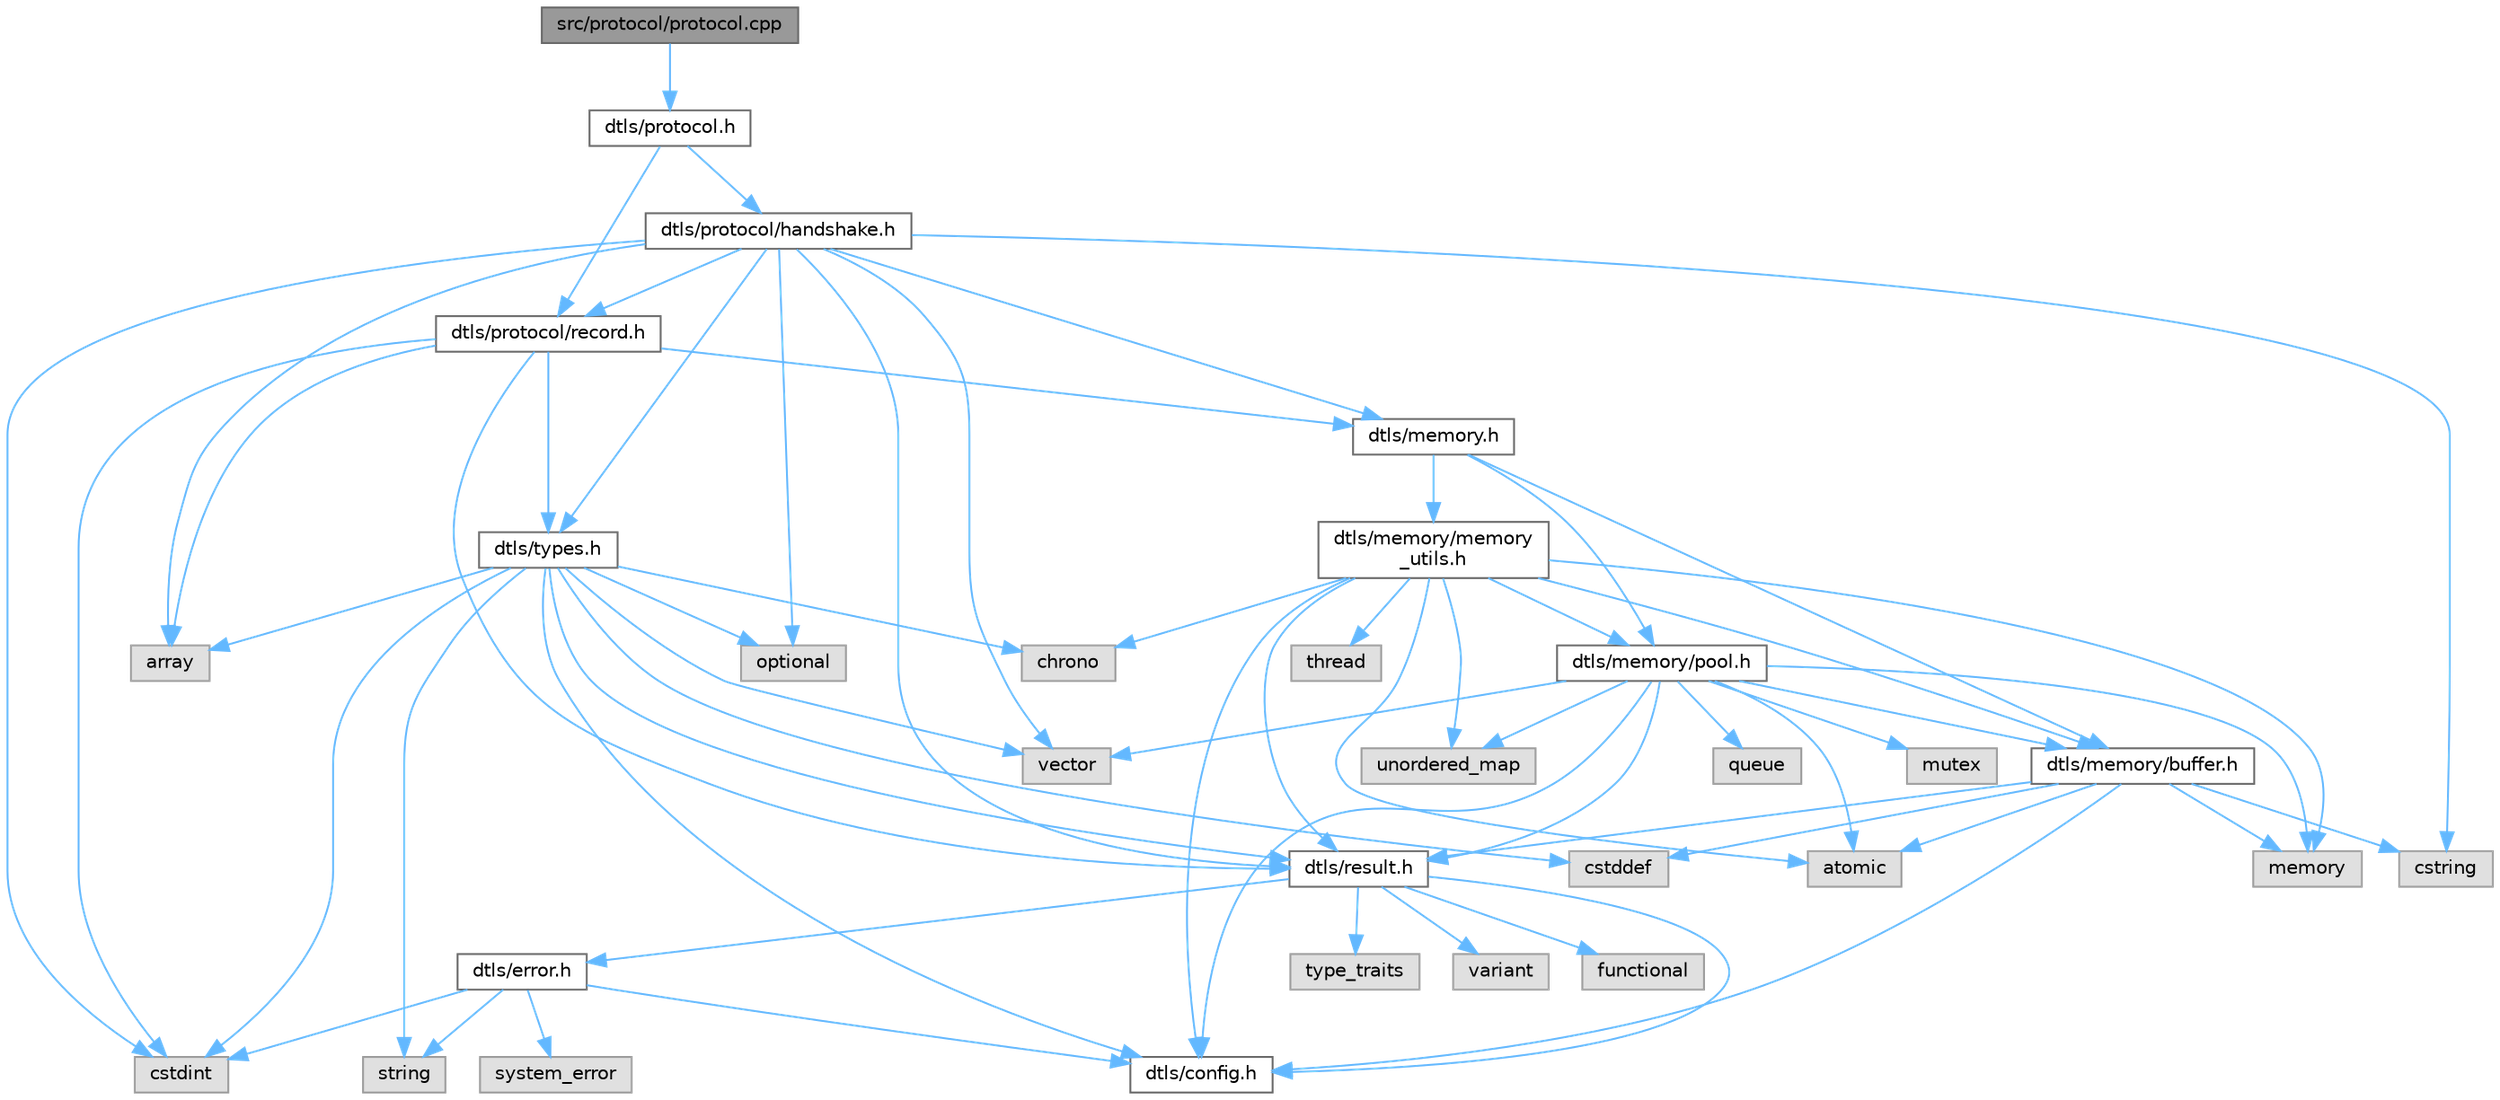 digraph "src/protocol/protocol.cpp"
{
 // LATEX_PDF_SIZE
  bgcolor="transparent";
  edge [fontname=Helvetica,fontsize=10,labelfontname=Helvetica,labelfontsize=10];
  node [fontname=Helvetica,fontsize=10,shape=box,height=0.2,width=0.4];
  Node1 [id="Node000001",label="src/protocol/protocol.cpp",height=0.2,width=0.4,color="gray40", fillcolor="grey60", style="filled", fontcolor="black",tooltip=" "];
  Node1 -> Node2 [id="edge1_Node000001_Node000002",color="steelblue1",style="solid",tooltip=" "];
  Node2 [id="Node000002",label="dtls/protocol.h",height=0.2,width=0.4,color="grey40", fillcolor="white", style="filled",URL="$protocol_8h.html",tooltip=" "];
  Node2 -> Node3 [id="edge2_Node000002_Node000003",color="steelblue1",style="solid",tooltip=" "];
  Node3 [id="Node000003",label="dtls/protocol/record.h",height=0.2,width=0.4,color="grey40", fillcolor="white", style="filled",URL="$record_8h.html",tooltip=" "];
  Node3 -> Node4 [id="edge3_Node000003_Node000004",color="steelblue1",style="solid",tooltip=" "];
  Node4 [id="Node000004",label="dtls/types.h",height=0.2,width=0.4,color="grey40", fillcolor="white", style="filled",URL="$types_8h.html",tooltip="Core DTLS v1.3 Protocol Types and Constants."];
  Node4 -> Node5 [id="edge4_Node000004_Node000005",color="steelblue1",style="solid",tooltip=" "];
  Node5 [id="Node000005",label="dtls/config.h",height=0.2,width=0.4,color="grey40", fillcolor="white", style="filled",URL="$config_8h.html",tooltip=" "];
  Node4 -> Node6 [id="edge5_Node000004_Node000006",color="steelblue1",style="solid",tooltip=" "];
  Node6 [id="Node000006",label="dtls/result.h",height=0.2,width=0.4,color="grey40", fillcolor="white", style="filled",URL="$result_8h.html",tooltip=" "];
  Node6 -> Node5 [id="edge6_Node000006_Node000005",color="steelblue1",style="solid",tooltip=" "];
  Node6 -> Node7 [id="edge7_Node000006_Node000007",color="steelblue1",style="solid",tooltip=" "];
  Node7 [id="Node000007",label="dtls/error.h",height=0.2,width=0.4,color="grey40", fillcolor="white", style="filled",URL="$error_8h.html",tooltip=" "];
  Node7 -> Node5 [id="edge8_Node000007_Node000005",color="steelblue1",style="solid",tooltip=" "];
  Node7 -> Node8 [id="edge9_Node000007_Node000008",color="steelblue1",style="solid",tooltip=" "];
  Node8 [id="Node000008",label="system_error",height=0.2,width=0.4,color="grey60", fillcolor="#E0E0E0", style="filled",tooltip=" "];
  Node7 -> Node9 [id="edge10_Node000007_Node000009",color="steelblue1",style="solid",tooltip=" "];
  Node9 [id="Node000009",label="string",height=0.2,width=0.4,color="grey60", fillcolor="#E0E0E0", style="filled",tooltip=" "];
  Node7 -> Node10 [id="edge11_Node000007_Node000010",color="steelblue1",style="solid",tooltip=" "];
  Node10 [id="Node000010",label="cstdint",height=0.2,width=0.4,color="grey60", fillcolor="#E0E0E0", style="filled",tooltip=" "];
  Node6 -> Node11 [id="edge12_Node000006_Node000011",color="steelblue1",style="solid",tooltip=" "];
  Node11 [id="Node000011",label="variant",height=0.2,width=0.4,color="grey60", fillcolor="#E0E0E0", style="filled",tooltip=" "];
  Node6 -> Node12 [id="edge13_Node000006_Node000012",color="steelblue1",style="solid",tooltip=" "];
  Node12 [id="Node000012",label="functional",height=0.2,width=0.4,color="grey60", fillcolor="#E0E0E0", style="filled",tooltip=" "];
  Node6 -> Node13 [id="edge14_Node000006_Node000013",color="steelblue1",style="solid",tooltip=" "];
  Node13 [id="Node000013",label="type_traits",height=0.2,width=0.4,color="grey60", fillcolor="#E0E0E0", style="filled",tooltip=" "];
  Node4 -> Node10 [id="edge15_Node000004_Node000010",color="steelblue1",style="solid",tooltip=" "];
  Node4 -> Node14 [id="edge16_Node000004_Node000014",color="steelblue1",style="solid",tooltip=" "];
  Node14 [id="Node000014",label="cstddef",height=0.2,width=0.4,color="grey60", fillcolor="#E0E0E0", style="filled",tooltip=" "];
  Node4 -> Node15 [id="edge17_Node000004_Node000015",color="steelblue1",style="solid",tooltip=" "];
  Node15 [id="Node000015",label="array",height=0.2,width=0.4,color="grey60", fillcolor="#E0E0E0", style="filled",tooltip=" "];
  Node4 -> Node16 [id="edge18_Node000004_Node000016",color="steelblue1",style="solid",tooltip=" "];
  Node16 [id="Node000016",label="vector",height=0.2,width=0.4,color="grey60", fillcolor="#E0E0E0", style="filled",tooltip=" "];
  Node4 -> Node9 [id="edge19_Node000004_Node000009",color="steelblue1",style="solid",tooltip=" "];
  Node4 -> Node17 [id="edge20_Node000004_Node000017",color="steelblue1",style="solid",tooltip=" "];
  Node17 [id="Node000017",label="chrono",height=0.2,width=0.4,color="grey60", fillcolor="#E0E0E0", style="filled",tooltip=" "];
  Node4 -> Node18 [id="edge21_Node000004_Node000018",color="steelblue1",style="solid",tooltip=" "];
  Node18 [id="Node000018",label="optional",height=0.2,width=0.4,color="grey60", fillcolor="#E0E0E0", style="filled",tooltip=" "];
  Node3 -> Node6 [id="edge22_Node000003_Node000006",color="steelblue1",style="solid",tooltip=" "];
  Node3 -> Node19 [id="edge23_Node000003_Node000019",color="steelblue1",style="solid",tooltip=" "];
  Node19 [id="Node000019",label="dtls/memory.h",height=0.2,width=0.4,color="grey40", fillcolor="white", style="filled",URL="$memory_8h.html",tooltip=" "];
  Node19 -> Node20 [id="edge24_Node000019_Node000020",color="steelblue1",style="solid",tooltip=" "];
  Node20 [id="Node000020",label="dtls/memory/buffer.h",height=0.2,width=0.4,color="grey40", fillcolor="white", style="filled",URL="$buffer_8h.html",tooltip=" "];
  Node20 -> Node5 [id="edge25_Node000020_Node000005",color="steelblue1",style="solid",tooltip=" "];
  Node20 -> Node6 [id="edge26_Node000020_Node000006",color="steelblue1",style="solid",tooltip=" "];
  Node20 -> Node21 [id="edge27_Node000020_Node000021",color="steelblue1",style="solid",tooltip=" "];
  Node21 [id="Node000021",label="memory",height=0.2,width=0.4,color="grey60", fillcolor="#E0E0E0", style="filled",tooltip=" "];
  Node20 -> Node14 [id="edge28_Node000020_Node000014",color="steelblue1",style="solid",tooltip=" "];
  Node20 -> Node22 [id="edge29_Node000020_Node000022",color="steelblue1",style="solid",tooltip=" "];
  Node22 [id="Node000022",label="cstring",height=0.2,width=0.4,color="grey60", fillcolor="#E0E0E0", style="filled",tooltip=" "];
  Node20 -> Node23 [id="edge30_Node000020_Node000023",color="steelblue1",style="solid",tooltip=" "];
  Node23 [id="Node000023",label="atomic",height=0.2,width=0.4,color="grey60", fillcolor="#E0E0E0", style="filled",tooltip=" "];
  Node19 -> Node24 [id="edge31_Node000019_Node000024",color="steelblue1",style="solid",tooltip=" "];
  Node24 [id="Node000024",label="dtls/memory/pool.h",height=0.2,width=0.4,color="grey40", fillcolor="white", style="filled",URL="$pool_8h.html",tooltip=" "];
  Node24 -> Node5 [id="edge32_Node000024_Node000005",color="steelblue1",style="solid",tooltip=" "];
  Node24 -> Node6 [id="edge33_Node000024_Node000006",color="steelblue1",style="solid",tooltip=" "];
  Node24 -> Node20 [id="edge34_Node000024_Node000020",color="steelblue1",style="solid",tooltip=" "];
  Node24 -> Node21 [id="edge35_Node000024_Node000021",color="steelblue1",style="solid",tooltip=" "];
  Node24 -> Node25 [id="edge36_Node000024_Node000025",color="steelblue1",style="solid",tooltip=" "];
  Node25 [id="Node000025",label="queue",height=0.2,width=0.4,color="grey60", fillcolor="#E0E0E0", style="filled",tooltip=" "];
  Node24 -> Node26 [id="edge37_Node000024_Node000026",color="steelblue1",style="solid",tooltip=" "];
  Node26 [id="Node000026",label="mutex",height=0.2,width=0.4,color="grey60", fillcolor="#E0E0E0", style="filled",tooltip=" "];
  Node24 -> Node23 [id="edge38_Node000024_Node000023",color="steelblue1",style="solid",tooltip=" "];
  Node24 -> Node16 [id="edge39_Node000024_Node000016",color="steelblue1",style="solid",tooltip=" "];
  Node24 -> Node27 [id="edge40_Node000024_Node000027",color="steelblue1",style="solid",tooltip=" "];
  Node27 [id="Node000027",label="unordered_map",height=0.2,width=0.4,color="grey60", fillcolor="#E0E0E0", style="filled",tooltip=" "];
  Node19 -> Node28 [id="edge41_Node000019_Node000028",color="steelblue1",style="solid",tooltip=" "];
  Node28 [id="Node000028",label="dtls/memory/memory\l_utils.h",height=0.2,width=0.4,color="grey40", fillcolor="white", style="filled",URL="$memory__utils_8h.html",tooltip=" "];
  Node28 -> Node5 [id="edge42_Node000028_Node000005",color="steelblue1",style="solid",tooltip=" "];
  Node28 -> Node6 [id="edge43_Node000028_Node000006",color="steelblue1",style="solid",tooltip=" "];
  Node28 -> Node20 [id="edge44_Node000028_Node000020",color="steelblue1",style="solid",tooltip=" "];
  Node28 -> Node24 [id="edge45_Node000028_Node000024",color="steelblue1",style="solid",tooltip=" "];
  Node28 -> Node21 [id="edge46_Node000028_Node000021",color="steelblue1",style="solid",tooltip=" "];
  Node28 -> Node17 [id="edge47_Node000028_Node000017",color="steelblue1",style="solid",tooltip=" "];
  Node28 -> Node23 [id="edge48_Node000028_Node000023",color="steelblue1",style="solid",tooltip=" "];
  Node28 -> Node27 [id="edge49_Node000028_Node000027",color="steelblue1",style="solid",tooltip=" "];
  Node28 -> Node29 [id="edge50_Node000028_Node000029",color="steelblue1",style="solid",tooltip=" "];
  Node29 [id="Node000029",label="thread",height=0.2,width=0.4,color="grey60", fillcolor="#E0E0E0", style="filled",tooltip=" "];
  Node3 -> Node10 [id="edge51_Node000003_Node000010",color="steelblue1",style="solid",tooltip=" "];
  Node3 -> Node15 [id="edge52_Node000003_Node000015",color="steelblue1",style="solid",tooltip=" "];
  Node2 -> Node30 [id="edge53_Node000002_Node000030",color="steelblue1",style="solid",tooltip=" "];
  Node30 [id="Node000030",label="dtls/protocol/handshake.h",height=0.2,width=0.4,color="grey40", fillcolor="white", style="filled",URL="$handshake_8h.html",tooltip=" "];
  Node30 -> Node4 [id="edge54_Node000030_Node000004",color="steelblue1",style="solid",tooltip=" "];
  Node30 -> Node6 [id="edge55_Node000030_Node000006",color="steelblue1",style="solid",tooltip=" "];
  Node30 -> Node19 [id="edge56_Node000030_Node000019",color="steelblue1",style="solid",tooltip=" "];
  Node30 -> Node3 [id="edge57_Node000030_Node000003",color="steelblue1",style="solid",tooltip=" "];
  Node30 -> Node10 [id="edge58_Node000030_Node000010",color="steelblue1",style="solid",tooltip=" "];
  Node30 -> Node16 [id="edge59_Node000030_Node000016",color="steelblue1",style="solid",tooltip=" "];
  Node30 -> Node15 [id="edge60_Node000030_Node000015",color="steelblue1",style="solid",tooltip=" "];
  Node30 -> Node18 [id="edge61_Node000030_Node000018",color="steelblue1",style="solid",tooltip=" "];
  Node30 -> Node22 [id="edge62_Node000030_Node000022",color="steelblue1",style="solid",tooltip=" "];
}
